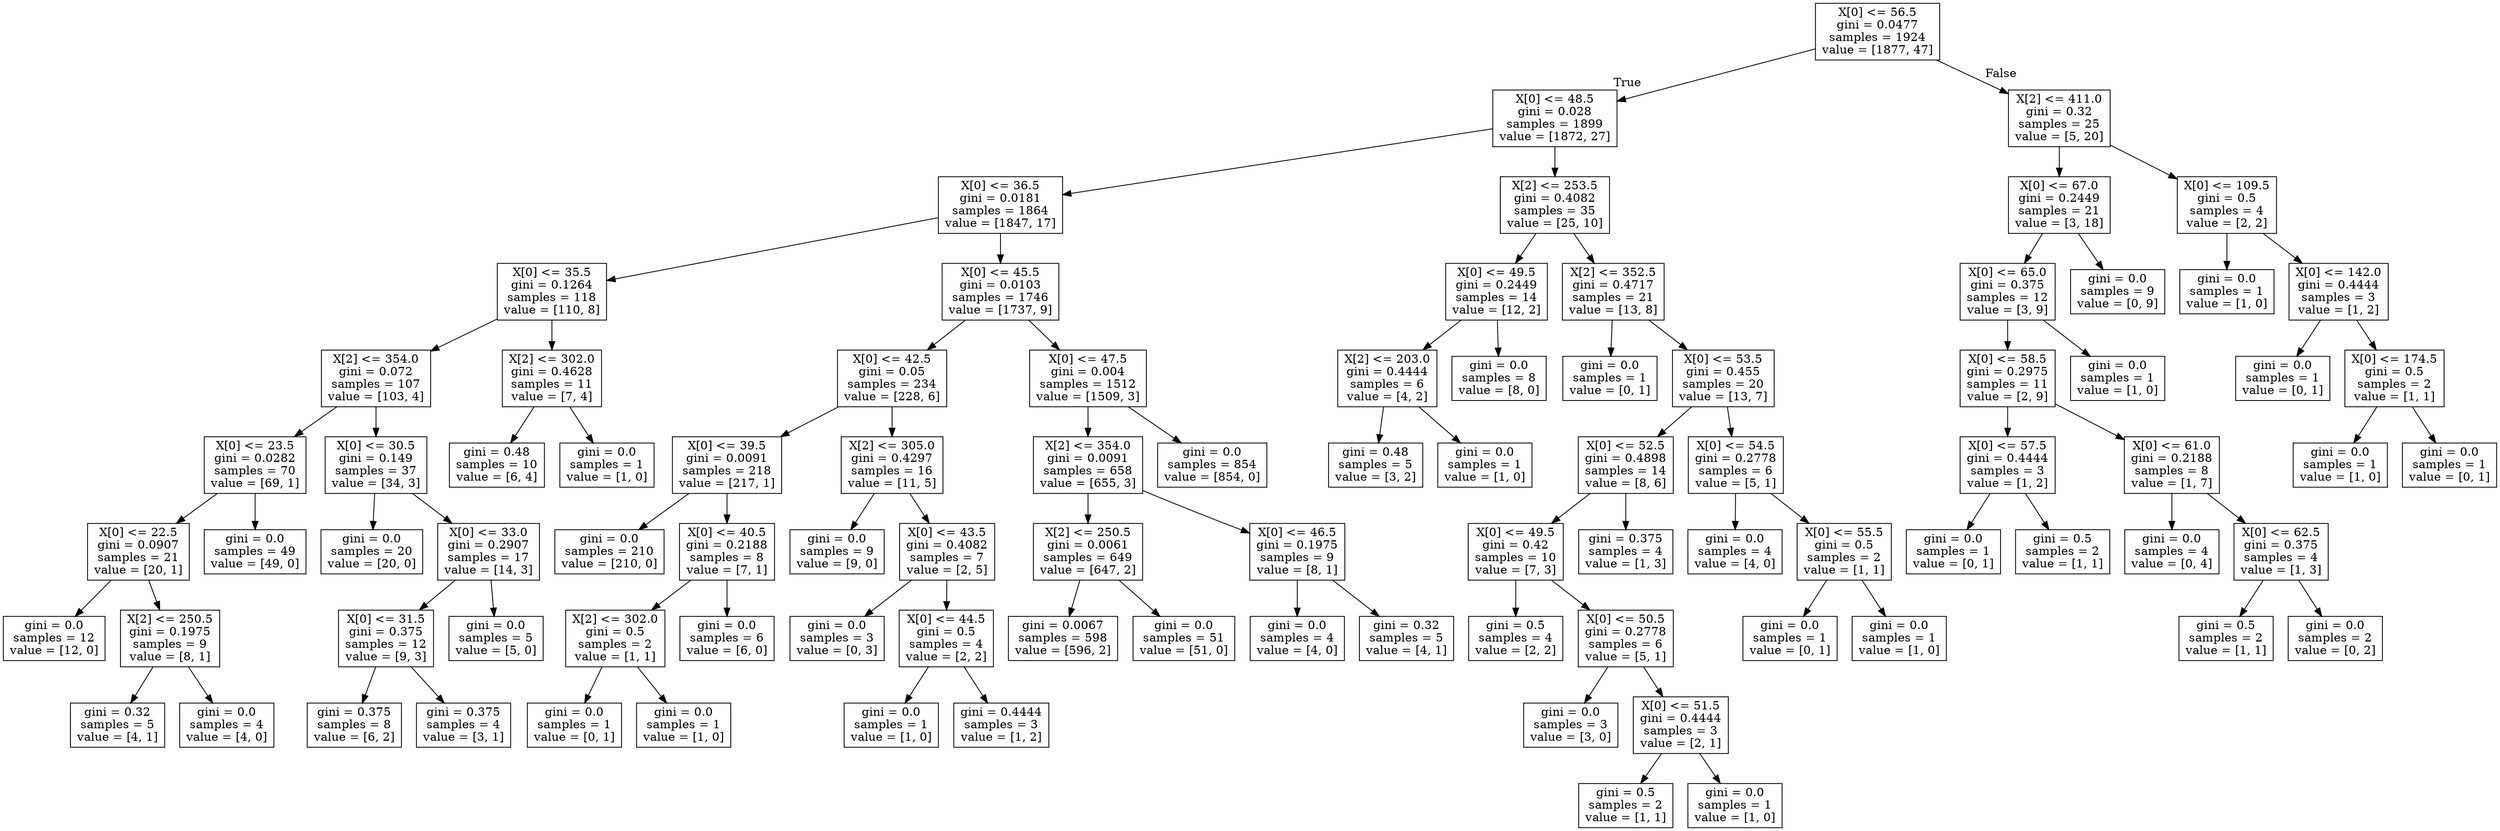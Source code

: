 digraph Tree {
node [shape=box] ;
0 [label="X[0] <= 56.5\ngini = 0.0477\nsamples = 1924\nvalue = [1877, 47]"] ;
1 [label="X[0] <= 48.5\ngini = 0.028\nsamples = 1899\nvalue = [1872, 27]"] ;
0 -> 1 [labeldistance=2.5, labelangle=45, headlabel="True"] ;
2 [label="X[0] <= 36.5\ngini = 0.0181\nsamples = 1864\nvalue = [1847, 17]"] ;
1 -> 2 ;
3 [label="X[0] <= 35.5\ngini = 0.1264\nsamples = 118\nvalue = [110, 8]"] ;
2 -> 3 ;
4 [label="X[2] <= 354.0\ngini = 0.072\nsamples = 107\nvalue = [103, 4]"] ;
3 -> 4 ;
5 [label="X[0] <= 23.5\ngini = 0.0282\nsamples = 70\nvalue = [69, 1]"] ;
4 -> 5 ;
6 [label="X[0] <= 22.5\ngini = 0.0907\nsamples = 21\nvalue = [20, 1]"] ;
5 -> 6 ;
7 [label="gini = 0.0\nsamples = 12\nvalue = [12, 0]"] ;
6 -> 7 ;
8 [label="X[2] <= 250.5\ngini = 0.1975\nsamples = 9\nvalue = [8, 1]"] ;
6 -> 8 ;
9 [label="gini = 0.32\nsamples = 5\nvalue = [4, 1]"] ;
8 -> 9 ;
10 [label="gini = 0.0\nsamples = 4\nvalue = [4, 0]"] ;
8 -> 10 ;
11 [label="gini = 0.0\nsamples = 49\nvalue = [49, 0]"] ;
5 -> 11 ;
12 [label="X[0] <= 30.5\ngini = 0.149\nsamples = 37\nvalue = [34, 3]"] ;
4 -> 12 ;
13 [label="gini = 0.0\nsamples = 20\nvalue = [20, 0]"] ;
12 -> 13 ;
14 [label="X[0] <= 33.0\ngini = 0.2907\nsamples = 17\nvalue = [14, 3]"] ;
12 -> 14 ;
15 [label="X[0] <= 31.5\ngini = 0.375\nsamples = 12\nvalue = [9, 3]"] ;
14 -> 15 ;
16 [label="gini = 0.375\nsamples = 8\nvalue = [6, 2]"] ;
15 -> 16 ;
17 [label="gini = 0.375\nsamples = 4\nvalue = [3, 1]"] ;
15 -> 17 ;
18 [label="gini = 0.0\nsamples = 5\nvalue = [5, 0]"] ;
14 -> 18 ;
19 [label="X[2] <= 302.0\ngini = 0.4628\nsamples = 11\nvalue = [7, 4]"] ;
3 -> 19 ;
20 [label="gini = 0.48\nsamples = 10\nvalue = [6, 4]"] ;
19 -> 20 ;
21 [label="gini = 0.0\nsamples = 1\nvalue = [1, 0]"] ;
19 -> 21 ;
22 [label="X[0] <= 45.5\ngini = 0.0103\nsamples = 1746\nvalue = [1737, 9]"] ;
2 -> 22 ;
23 [label="X[0] <= 42.5\ngini = 0.05\nsamples = 234\nvalue = [228, 6]"] ;
22 -> 23 ;
24 [label="X[0] <= 39.5\ngini = 0.0091\nsamples = 218\nvalue = [217, 1]"] ;
23 -> 24 ;
25 [label="gini = 0.0\nsamples = 210\nvalue = [210, 0]"] ;
24 -> 25 ;
26 [label="X[0] <= 40.5\ngini = 0.2188\nsamples = 8\nvalue = [7, 1]"] ;
24 -> 26 ;
27 [label="X[2] <= 302.0\ngini = 0.5\nsamples = 2\nvalue = [1, 1]"] ;
26 -> 27 ;
28 [label="gini = 0.0\nsamples = 1\nvalue = [0, 1]"] ;
27 -> 28 ;
29 [label="gini = 0.0\nsamples = 1\nvalue = [1, 0]"] ;
27 -> 29 ;
30 [label="gini = 0.0\nsamples = 6\nvalue = [6, 0]"] ;
26 -> 30 ;
31 [label="X[2] <= 305.0\ngini = 0.4297\nsamples = 16\nvalue = [11, 5]"] ;
23 -> 31 ;
32 [label="gini = 0.0\nsamples = 9\nvalue = [9, 0]"] ;
31 -> 32 ;
33 [label="X[0] <= 43.5\ngini = 0.4082\nsamples = 7\nvalue = [2, 5]"] ;
31 -> 33 ;
34 [label="gini = 0.0\nsamples = 3\nvalue = [0, 3]"] ;
33 -> 34 ;
35 [label="X[0] <= 44.5\ngini = 0.5\nsamples = 4\nvalue = [2, 2]"] ;
33 -> 35 ;
36 [label="gini = 0.0\nsamples = 1\nvalue = [1, 0]"] ;
35 -> 36 ;
37 [label="gini = 0.4444\nsamples = 3\nvalue = [1, 2]"] ;
35 -> 37 ;
38 [label="X[0] <= 47.5\ngini = 0.004\nsamples = 1512\nvalue = [1509, 3]"] ;
22 -> 38 ;
39 [label="X[2] <= 354.0\ngini = 0.0091\nsamples = 658\nvalue = [655, 3]"] ;
38 -> 39 ;
40 [label="X[2] <= 250.5\ngini = 0.0061\nsamples = 649\nvalue = [647, 2]"] ;
39 -> 40 ;
41 [label="gini = 0.0067\nsamples = 598\nvalue = [596, 2]"] ;
40 -> 41 ;
42 [label="gini = 0.0\nsamples = 51\nvalue = [51, 0]"] ;
40 -> 42 ;
43 [label="X[0] <= 46.5\ngini = 0.1975\nsamples = 9\nvalue = [8, 1]"] ;
39 -> 43 ;
44 [label="gini = 0.0\nsamples = 4\nvalue = [4, 0]"] ;
43 -> 44 ;
45 [label="gini = 0.32\nsamples = 5\nvalue = [4, 1]"] ;
43 -> 45 ;
46 [label="gini = 0.0\nsamples = 854\nvalue = [854, 0]"] ;
38 -> 46 ;
47 [label="X[2] <= 253.5\ngini = 0.4082\nsamples = 35\nvalue = [25, 10]"] ;
1 -> 47 ;
48 [label="X[0] <= 49.5\ngini = 0.2449\nsamples = 14\nvalue = [12, 2]"] ;
47 -> 48 ;
49 [label="X[2] <= 203.0\ngini = 0.4444\nsamples = 6\nvalue = [4, 2]"] ;
48 -> 49 ;
50 [label="gini = 0.48\nsamples = 5\nvalue = [3, 2]"] ;
49 -> 50 ;
51 [label="gini = 0.0\nsamples = 1\nvalue = [1, 0]"] ;
49 -> 51 ;
52 [label="gini = 0.0\nsamples = 8\nvalue = [8, 0]"] ;
48 -> 52 ;
53 [label="X[2] <= 352.5\ngini = 0.4717\nsamples = 21\nvalue = [13, 8]"] ;
47 -> 53 ;
54 [label="gini = 0.0\nsamples = 1\nvalue = [0, 1]"] ;
53 -> 54 ;
55 [label="X[0] <= 53.5\ngini = 0.455\nsamples = 20\nvalue = [13, 7]"] ;
53 -> 55 ;
56 [label="X[0] <= 52.5\ngini = 0.4898\nsamples = 14\nvalue = [8, 6]"] ;
55 -> 56 ;
57 [label="X[0] <= 49.5\ngini = 0.42\nsamples = 10\nvalue = [7, 3]"] ;
56 -> 57 ;
58 [label="gini = 0.5\nsamples = 4\nvalue = [2, 2]"] ;
57 -> 58 ;
59 [label="X[0] <= 50.5\ngini = 0.2778\nsamples = 6\nvalue = [5, 1]"] ;
57 -> 59 ;
60 [label="gini = 0.0\nsamples = 3\nvalue = [3, 0]"] ;
59 -> 60 ;
61 [label="X[0] <= 51.5\ngini = 0.4444\nsamples = 3\nvalue = [2, 1]"] ;
59 -> 61 ;
62 [label="gini = 0.5\nsamples = 2\nvalue = [1, 1]"] ;
61 -> 62 ;
63 [label="gini = 0.0\nsamples = 1\nvalue = [1, 0]"] ;
61 -> 63 ;
64 [label="gini = 0.375\nsamples = 4\nvalue = [1, 3]"] ;
56 -> 64 ;
65 [label="X[0] <= 54.5\ngini = 0.2778\nsamples = 6\nvalue = [5, 1]"] ;
55 -> 65 ;
66 [label="gini = 0.0\nsamples = 4\nvalue = [4, 0]"] ;
65 -> 66 ;
67 [label="X[0] <= 55.5\ngini = 0.5\nsamples = 2\nvalue = [1, 1]"] ;
65 -> 67 ;
68 [label="gini = 0.0\nsamples = 1\nvalue = [0, 1]"] ;
67 -> 68 ;
69 [label="gini = 0.0\nsamples = 1\nvalue = [1, 0]"] ;
67 -> 69 ;
70 [label="X[2] <= 411.0\ngini = 0.32\nsamples = 25\nvalue = [5, 20]"] ;
0 -> 70 [labeldistance=2.5, labelangle=-45, headlabel="False"] ;
71 [label="X[0] <= 67.0\ngini = 0.2449\nsamples = 21\nvalue = [3, 18]"] ;
70 -> 71 ;
72 [label="X[0] <= 65.0\ngini = 0.375\nsamples = 12\nvalue = [3, 9]"] ;
71 -> 72 ;
73 [label="X[0] <= 58.5\ngini = 0.2975\nsamples = 11\nvalue = [2, 9]"] ;
72 -> 73 ;
74 [label="X[0] <= 57.5\ngini = 0.4444\nsamples = 3\nvalue = [1, 2]"] ;
73 -> 74 ;
75 [label="gini = 0.0\nsamples = 1\nvalue = [0, 1]"] ;
74 -> 75 ;
76 [label="gini = 0.5\nsamples = 2\nvalue = [1, 1]"] ;
74 -> 76 ;
77 [label="X[0] <= 61.0\ngini = 0.2188\nsamples = 8\nvalue = [1, 7]"] ;
73 -> 77 ;
78 [label="gini = 0.0\nsamples = 4\nvalue = [0, 4]"] ;
77 -> 78 ;
79 [label="X[0] <= 62.5\ngini = 0.375\nsamples = 4\nvalue = [1, 3]"] ;
77 -> 79 ;
80 [label="gini = 0.5\nsamples = 2\nvalue = [1, 1]"] ;
79 -> 80 ;
81 [label="gini = 0.0\nsamples = 2\nvalue = [0, 2]"] ;
79 -> 81 ;
82 [label="gini = 0.0\nsamples = 1\nvalue = [1, 0]"] ;
72 -> 82 ;
83 [label="gini = 0.0\nsamples = 9\nvalue = [0, 9]"] ;
71 -> 83 ;
84 [label="X[0] <= 109.5\ngini = 0.5\nsamples = 4\nvalue = [2, 2]"] ;
70 -> 84 ;
85 [label="gini = 0.0\nsamples = 1\nvalue = [1, 0]"] ;
84 -> 85 ;
86 [label="X[0] <= 142.0\ngini = 0.4444\nsamples = 3\nvalue = [1, 2]"] ;
84 -> 86 ;
87 [label="gini = 0.0\nsamples = 1\nvalue = [0, 1]"] ;
86 -> 87 ;
88 [label="X[0] <= 174.5\ngini = 0.5\nsamples = 2\nvalue = [1, 1]"] ;
86 -> 88 ;
89 [label="gini = 0.0\nsamples = 1\nvalue = [1, 0]"] ;
88 -> 89 ;
90 [label="gini = 0.0\nsamples = 1\nvalue = [0, 1]"] ;
88 -> 90 ;
}
